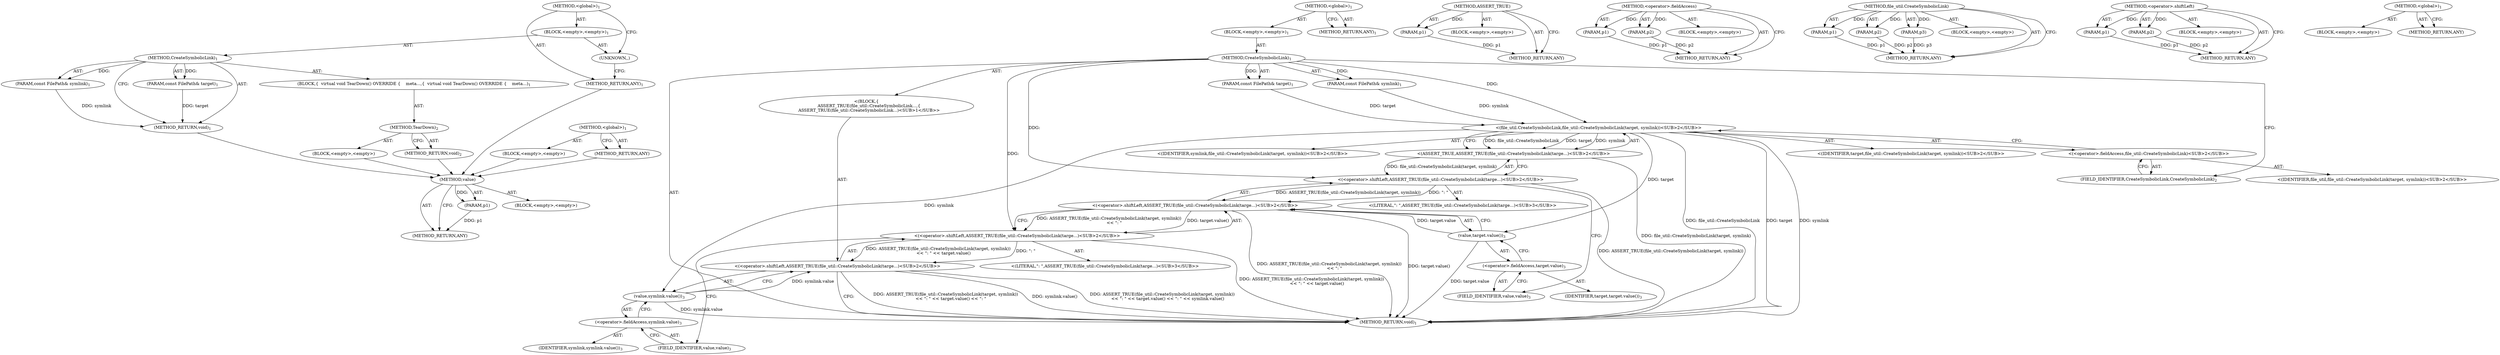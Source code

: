 digraph "TearDown" {
vulnerable_74 [label=<(METHOD,value)>];
vulnerable_75 [label=<(PARAM,p1)>];
vulnerable_76 [label=<(BLOCK,&lt;empty&gt;,&lt;empty&gt;)>];
vulnerable_77 [label=<(METHOD_RETURN,ANY)>];
vulnerable_6 [label=<(METHOD,&lt;global&gt;)<SUB>1</SUB>>];
vulnerable_7 [label=<(BLOCK,&lt;empty&gt;,&lt;empty&gt;)<SUB>1</SUB>>];
vulnerable_8 [label=<(METHOD,CreateSymbolicLink)<SUB>1</SUB>>];
vulnerable_9 [label=<(PARAM,const FilePath&amp; target)<SUB>1</SUB>>];
vulnerable_10 [label=<(PARAM,const FilePath&amp; symlink)<SUB>1</SUB>>];
vulnerable_11 [label="<(BLOCK,{
    ASSERT_TRUE(file_util::CreateSymbolicLink...,{
    ASSERT_TRUE(file_util::CreateSymbolicLink...)<SUB>1</SUB>>"];
vulnerable_12 [label="<(&lt;operator&gt;.shiftLeft,ASSERT_TRUE(file_util::CreateSymbolicLink(targe...)<SUB>2</SUB>>"];
vulnerable_13 [label="<(&lt;operator&gt;.shiftLeft,ASSERT_TRUE(file_util::CreateSymbolicLink(targe...)<SUB>2</SUB>>"];
vulnerable_14 [label="<(&lt;operator&gt;.shiftLeft,ASSERT_TRUE(file_util::CreateSymbolicLink(targe...)<SUB>2</SUB>>"];
vulnerable_15 [label="<(&lt;operator&gt;.shiftLeft,ASSERT_TRUE(file_util::CreateSymbolicLink(targe...)<SUB>2</SUB>>"];
vulnerable_16 [label="<(ASSERT_TRUE,ASSERT_TRUE(file_util::CreateSymbolicLink(targe...)<SUB>2</SUB>>"];
vulnerable_17 [label="<(file_util.CreateSymbolicLink,file_util::CreateSymbolicLink(target, symlink))<SUB>2</SUB>>"];
vulnerable_18 [label="<(&lt;operator&gt;.fieldAccess,file_util::CreateSymbolicLink)<SUB>2</SUB>>"];
vulnerable_19 [label="<(IDENTIFIER,file_util,file_util::CreateSymbolicLink(target, symlink))<SUB>2</SUB>>"];
vulnerable_20 [label=<(FIELD_IDENTIFIER,CreateSymbolicLink,CreateSymbolicLink)<SUB>2</SUB>>];
vulnerable_21 [label="<(IDENTIFIER,target,file_util::CreateSymbolicLink(target, symlink))<SUB>2</SUB>>"];
vulnerable_22 [label="<(IDENTIFIER,symlink,file_util::CreateSymbolicLink(target, symlink))<SUB>2</SUB>>"];
vulnerable_23 [label="<(LITERAL,&quot;: &quot;,ASSERT_TRUE(file_util::CreateSymbolicLink(targe...)<SUB>3</SUB>>"];
vulnerable_24 [label=<(value,target.value())<SUB>3</SUB>>];
vulnerable_25 [label=<(&lt;operator&gt;.fieldAccess,target.value)<SUB>3</SUB>>];
vulnerable_26 [label=<(IDENTIFIER,target,target.value())<SUB>3</SUB>>];
vulnerable_27 [label=<(FIELD_IDENTIFIER,value,value)<SUB>3</SUB>>];
vulnerable_28 [label="<(LITERAL,&quot;: &quot;,ASSERT_TRUE(file_util::CreateSymbolicLink(targe...)<SUB>3</SUB>>"];
vulnerable_29 [label=<(value,symlink.value())<SUB>3</SUB>>];
vulnerable_30 [label=<(&lt;operator&gt;.fieldAccess,symlink.value)<SUB>3</SUB>>];
vulnerable_31 [label=<(IDENTIFIER,symlink,symlink.value())<SUB>3</SUB>>];
vulnerable_32 [label=<(FIELD_IDENTIFIER,value,value)<SUB>3</SUB>>];
vulnerable_33 [label=<(METHOD_RETURN,void)<SUB>1</SUB>>];
vulnerable_35 [label=<(METHOD_RETURN,ANY)<SUB>1</SUB>>];
vulnerable_59 [label=<(METHOD,ASSERT_TRUE)>];
vulnerable_60 [label=<(PARAM,p1)>];
vulnerable_61 [label=<(BLOCK,&lt;empty&gt;,&lt;empty&gt;)>];
vulnerable_62 [label=<(METHOD_RETURN,ANY)>];
vulnerable_69 [label=<(METHOD,&lt;operator&gt;.fieldAccess)>];
vulnerable_70 [label=<(PARAM,p1)>];
vulnerable_71 [label=<(PARAM,p2)>];
vulnerable_72 [label=<(BLOCK,&lt;empty&gt;,&lt;empty&gt;)>];
vulnerable_73 [label=<(METHOD_RETURN,ANY)>];
vulnerable_63 [label=<(METHOD,file_util.CreateSymbolicLink)>];
vulnerable_64 [label=<(PARAM,p1)>];
vulnerable_65 [label=<(PARAM,p2)>];
vulnerable_66 [label=<(PARAM,p3)>];
vulnerable_67 [label=<(BLOCK,&lt;empty&gt;,&lt;empty&gt;)>];
vulnerable_68 [label=<(METHOD_RETURN,ANY)>];
vulnerable_54 [label=<(METHOD,&lt;operator&gt;.shiftLeft)>];
vulnerable_55 [label=<(PARAM,p1)>];
vulnerable_56 [label=<(PARAM,p2)>];
vulnerable_57 [label=<(BLOCK,&lt;empty&gt;,&lt;empty&gt;)>];
vulnerable_58 [label=<(METHOD_RETURN,ANY)>];
vulnerable_48 [label=<(METHOD,&lt;global&gt;)<SUB>1</SUB>>];
vulnerable_49 [label=<(BLOCK,&lt;empty&gt;,&lt;empty&gt;)>];
vulnerable_50 [label=<(METHOD_RETURN,ANY)>];
fixed_6 [label=<(METHOD,&lt;global&gt;)<SUB>1</SUB>>];
fixed_7 [label=<(BLOCK,&lt;empty&gt;,&lt;empty&gt;)<SUB>1</SUB>>];
fixed_8 [label=<(METHOD,CreateSymbolicLink)<SUB>1</SUB>>];
fixed_9 [label=<(PARAM,const FilePath&amp; target)<SUB>1</SUB>>];
fixed_10 [label=<(PARAM,const FilePath&amp; symlink)<SUB>1</SUB>>];
fixed_11 [label=<(BLOCK,{
  virtual void TearDown() OVERRIDE {
    meta...,{
  virtual void TearDown() OVERRIDE {
    meta...)<SUB>1</SUB>>];
fixed_12 [label=<(METHOD,TearDown)<SUB>2</SUB>>];
fixed_13 [label=<(BLOCK,&lt;empty&gt;,&lt;empty&gt;)>];
fixed_14 [label=<(METHOD_RETURN,void)<SUB>2</SUB>>];
fixed_16 [label=<(METHOD_RETURN,void)<SUB>1</SUB>>];
fixed_18 [label=<(UNKNOWN,,)>];
fixed_19 [label=<(METHOD_RETURN,ANY)<SUB>1</SUB>>];
fixed_28 [label=<(METHOD,&lt;global&gt;)<SUB>1</SUB>>];
fixed_29 [label=<(BLOCK,&lt;empty&gt;,&lt;empty&gt;)>];
fixed_30 [label=<(METHOD_RETURN,ANY)>];
vulnerable_74 -> vulnerable_75  [key=0, label="AST: "];
vulnerable_74 -> vulnerable_75  [key=1, label="DDG: "];
vulnerable_74 -> vulnerable_76  [key=0, label="AST: "];
vulnerable_74 -> vulnerable_77  [key=0, label="AST: "];
vulnerable_74 -> vulnerable_77  [key=1, label="CFG: "];
vulnerable_75 -> vulnerable_77  [key=0, label="DDG: p1"];
vulnerable_6 -> vulnerable_7  [key=0, label="AST: "];
vulnerable_6 -> vulnerable_35  [key=0, label="AST: "];
vulnerable_6 -> vulnerable_35  [key=1, label="CFG: "];
vulnerable_7 -> vulnerable_8  [key=0, label="AST: "];
vulnerable_8 -> vulnerable_9  [key=0, label="AST: "];
vulnerable_8 -> vulnerable_9  [key=1, label="DDG: "];
vulnerable_8 -> vulnerable_10  [key=0, label="AST: "];
vulnerable_8 -> vulnerable_10  [key=1, label="DDG: "];
vulnerable_8 -> vulnerable_11  [key=0, label="AST: "];
vulnerable_8 -> vulnerable_33  [key=0, label="AST: "];
vulnerable_8 -> vulnerable_20  [key=0, label="CFG: "];
vulnerable_8 -> vulnerable_13  [key=0, label="DDG: "];
vulnerable_8 -> vulnerable_15  [key=0, label="DDG: "];
vulnerable_8 -> vulnerable_17  [key=0, label="DDG: "];
vulnerable_9 -> vulnerable_17  [key=0, label="DDG: target"];
vulnerable_10 -> vulnerable_17  [key=0, label="DDG: symlink"];
vulnerable_11 -> vulnerable_12  [key=0, label="AST: "];
vulnerable_12 -> vulnerable_13  [key=0, label="AST: "];
vulnerable_12 -> vulnerable_29  [key=0, label="AST: "];
vulnerable_12 -> vulnerable_33  [key=0, label="CFG: "];
vulnerable_12 -> vulnerable_33  [key=1, label="DDG: ASSERT_TRUE(file_util::CreateSymbolicLink(target, symlink))
        &lt;&lt; &quot;: &quot; &lt;&lt; target.value() &lt;&lt; &quot;: &quot;"];
vulnerable_12 -> vulnerable_33  [key=2, label="DDG: symlink.value()"];
vulnerable_12 -> vulnerable_33  [key=3, label="DDG: ASSERT_TRUE(file_util::CreateSymbolicLink(target, symlink))
        &lt;&lt; &quot;: &quot; &lt;&lt; target.value() &lt;&lt; &quot;: &quot; &lt;&lt; symlink.value()"];
vulnerable_13 -> vulnerable_14  [key=0, label="AST: "];
vulnerable_13 -> vulnerable_28  [key=0, label="AST: "];
vulnerable_13 -> vulnerable_32  [key=0, label="CFG: "];
vulnerable_13 -> vulnerable_33  [key=0, label="DDG: ASSERT_TRUE(file_util::CreateSymbolicLink(target, symlink))
        &lt;&lt; &quot;: &quot; &lt;&lt; target.value()"];
vulnerable_13 -> vulnerable_12  [key=0, label="DDG: ASSERT_TRUE(file_util::CreateSymbolicLink(target, symlink))
        &lt;&lt; &quot;: &quot; &lt;&lt; target.value()"];
vulnerable_13 -> vulnerable_12  [key=1, label="DDG: &quot;: &quot;"];
vulnerable_14 -> vulnerable_15  [key=0, label="AST: "];
vulnerable_14 -> vulnerable_24  [key=0, label="AST: "];
vulnerable_14 -> vulnerable_13  [key=0, label="CFG: "];
vulnerable_14 -> vulnerable_13  [key=1, label="DDG: ASSERT_TRUE(file_util::CreateSymbolicLink(target, symlink))
        &lt;&lt; &quot;: &quot;"];
vulnerable_14 -> vulnerable_13  [key=2, label="DDG: target.value()"];
vulnerable_14 -> vulnerable_33  [key=0, label="DDG: ASSERT_TRUE(file_util::CreateSymbolicLink(target, symlink))
        &lt;&lt; &quot;: &quot;"];
vulnerable_14 -> vulnerable_33  [key=1, label="DDG: target.value()"];
vulnerable_15 -> vulnerable_16  [key=0, label="AST: "];
vulnerable_15 -> vulnerable_23  [key=0, label="AST: "];
vulnerable_15 -> vulnerable_27  [key=0, label="CFG: "];
vulnerable_15 -> vulnerable_33  [key=0, label="DDG: ASSERT_TRUE(file_util::CreateSymbolicLink(target, symlink))"];
vulnerable_15 -> vulnerable_14  [key=0, label="DDG: ASSERT_TRUE(file_util::CreateSymbolicLink(target, symlink))"];
vulnerable_15 -> vulnerable_14  [key=1, label="DDG: &quot;: &quot;"];
vulnerable_16 -> vulnerable_17  [key=0, label="AST: "];
vulnerable_16 -> vulnerable_15  [key=0, label="CFG: "];
vulnerable_16 -> vulnerable_15  [key=1, label="DDG: file_util::CreateSymbolicLink(target, symlink)"];
vulnerable_16 -> vulnerable_33  [key=0, label="DDG: file_util::CreateSymbolicLink(target, symlink)"];
vulnerable_17 -> vulnerable_18  [key=0, label="AST: "];
vulnerable_17 -> vulnerable_21  [key=0, label="AST: "];
vulnerable_17 -> vulnerable_22  [key=0, label="AST: "];
vulnerable_17 -> vulnerable_16  [key=0, label="CFG: "];
vulnerable_17 -> vulnerable_16  [key=1, label="DDG: file_util::CreateSymbolicLink"];
vulnerable_17 -> vulnerable_16  [key=2, label="DDG: target"];
vulnerable_17 -> vulnerable_16  [key=3, label="DDG: symlink"];
vulnerable_17 -> vulnerable_33  [key=0, label="DDG: file_util::CreateSymbolicLink"];
vulnerable_17 -> vulnerable_33  [key=1, label="DDG: target"];
vulnerable_17 -> vulnerable_33  [key=2, label="DDG: symlink"];
vulnerable_17 -> vulnerable_29  [key=0, label="DDG: symlink"];
vulnerable_17 -> vulnerable_24  [key=0, label="DDG: target"];
vulnerable_18 -> vulnerable_19  [key=0, label="AST: "];
vulnerable_18 -> vulnerable_20  [key=0, label="AST: "];
vulnerable_18 -> vulnerable_17  [key=0, label="CFG: "];
vulnerable_20 -> vulnerable_18  [key=0, label="CFG: "];
vulnerable_24 -> vulnerable_25  [key=0, label="AST: "];
vulnerable_24 -> vulnerable_14  [key=0, label="CFG: "];
vulnerable_24 -> vulnerable_14  [key=1, label="DDG: target.value"];
vulnerable_24 -> vulnerable_33  [key=0, label="DDG: target.value"];
vulnerable_25 -> vulnerable_26  [key=0, label="AST: "];
vulnerable_25 -> vulnerable_27  [key=0, label="AST: "];
vulnerable_25 -> vulnerable_24  [key=0, label="CFG: "];
vulnerable_27 -> vulnerable_25  [key=0, label="CFG: "];
vulnerable_29 -> vulnerable_30  [key=0, label="AST: "];
vulnerable_29 -> vulnerable_12  [key=0, label="CFG: "];
vulnerable_29 -> vulnerable_12  [key=1, label="DDG: symlink.value"];
vulnerable_29 -> vulnerable_33  [key=0, label="DDG: symlink.value"];
vulnerable_30 -> vulnerable_31  [key=0, label="AST: "];
vulnerable_30 -> vulnerable_32  [key=0, label="AST: "];
vulnerable_30 -> vulnerable_29  [key=0, label="CFG: "];
vulnerable_32 -> vulnerable_30  [key=0, label="CFG: "];
vulnerable_59 -> vulnerable_60  [key=0, label="AST: "];
vulnerable_59 -> vulnerable_60  [key=1, label="DDG: "];
vulnerable_59 -> vulnerable_61  [key=0, label="AST: "];
vulnerable_59 -> vulnerable_62  [key=0, label="AST: "];
vulnerable_59 -> vulnerable_62  [key=1, label="CFG: "];
vulnerable_60 -> vulnerable_62  [key=0, label="DDG: p1"];
vulnerable_69 -> vulnerable_70  [key=0, label="AST: "];
vulnerable_69 -> vulnerable_70  [key=1, label="DDG: "];
vulnerable_69 -> vulnerable_72  [key=0, label="AST: "];
vulnerable_69 -> vulnerable_71  [key=0, label="AST: "];
vulnerable_69 -> vulnerable_71  [key=1, label="DDG: "];
vulnerable_69 -> vulnerable_73  [key=0, label="AST: "];
vulnerable_69 -> vulnerable_73  [key=1, label="CFG: "];
vulnerable_70 -> vulnerable_73  [key=0, label="DDG: p1"];
vulnerable_71 -> vulnerable_73  [key=0, label="DDG: p2"];
vulnerable_63 -> vulnerable_64  [key=0, label="AST: "];
vulnerable_63 -> vulnerable_64  [key=1, label="DDG: "];
vulnerable_63 -> vulnerable_67  [key=0, label="AST: "];
vulnerable_63 -> vulnerable_65  [key=0, label="AST: "];
vulnerable_63 -> vulnerable_65  [key=1, label="DDG: "];
vulnerable_63 -> vulnerable_68  [key=0, label="AST: "];
vulnerable_63 -> vulnerable_68  [key=1, label="CFG: "];
vulnerable_63 -> vulnerable_66  [key=0, label="AST: "];
vulnerable_63 -> vulnerable_66  [key=1, label="DDG: "];
vulnerable_64 -> vulnerable_68  [key=0, label="DDG: p1"];
vulnerable_65 -> vulnerable_68  [key=0, label="DDG: p2"];
vulnerable_66 -> vulnerable_68  [key=0, label="DDG: p3"];
vulnerable_54 -> vulnerable_55  [key=0, label="AST: "];
vulnerable_54 -> vulnerable_55  [key=1, label="DDG: "];
vulnerable_54 -> vulnerable_57  [key=0, label="AST: "];
vulnerable_54 -> vulnerable_56  [key=0, label="AST: "];
vulnerable_54 -> vulnerable_56  [key=1, label="DDG: "];
vulnerable_54 -> vulnerable_58  [key=0, label="AST: "];
vulnerable_54 -> vulnerable_58  [key=1, label="CFG: "];
vulnerable_55 -> vulnerable_58  [key=0, label="DDG: p1"];
vulnerable_56 -> vulnerable_58  [key=0, label="DDG: p2"];
vulnerable_48 -> vulnerable_49  [key=0, label="AST: "];
vulnerable_48 -> vulnerable_50  [key=0, label="AST: "];
vulnerable_48 -> vulnerable_50  [key=1, label="CFG: "];
fixed_6 -> fixed_7  [key=0, label="AST: "];
fixed_6 -> fixed_19  [key=0, label="AST: "];
fixed_6 -> fixed_18  [key=0, label="CFG: "];
fixed_7 -> fixed_8  [key=0, label="AST: "];
fixed_7 -> fixed_18  [key=0, label="AST: "];
fixed_8 -> fixed_9  [key=0, label="AST: "];
fixed_8 -> fixed_9  [key=1, label="DDG: "];
fixed_8 -> fixed_10  [key=0, label="AST: "];
fixed_8 -> fixed_10  [key=1, label="DDG: "];
fixed_8 -> fixed_11  [key=0, label="AST: "];
fixed_8 -> fixed_16  [key=0, label="AST: "];
fixed_8 -> fixed_16  [key=1, label="CFG: "];
fixed_9 -> fixed_16  [key=0, label="DDG: target"];
fixed_10 -> fixed_16  [key=0, label="DDG: symlink"];
fixed_11 -> fixed_12  [key=0, label="AST: "];
fixed_12 -> fixed_13  [key=0, label="AST: "];
fixed_12 -> fixed_14  [key=0, label="AST: "];
fixed_12 -> fixed_14  [key=1, label="CFG: "];
fixed_13 -> vulnerable_74  [key=0];
fixed_14 -> vulnerable_74  [key=0];
fixed_16 -> vulnerable_74  [key=0];
fixed_18 -> fixed_19  [key=0, label="CFG: "];
fixed_19 -> vulnerable_74  [key=0];
fixed_28 -> fixed_29  [key=0, label="AST: "];
fixed_28 -> fixed_30  [key=0, label="AST: "];
fixed_28 -> fixed_30  [key=1, label="CFG: "];
fixed_29 -> vulnerable_74  [key=0];
fixed_30 -> vulnerable_74  [key=0];
}
